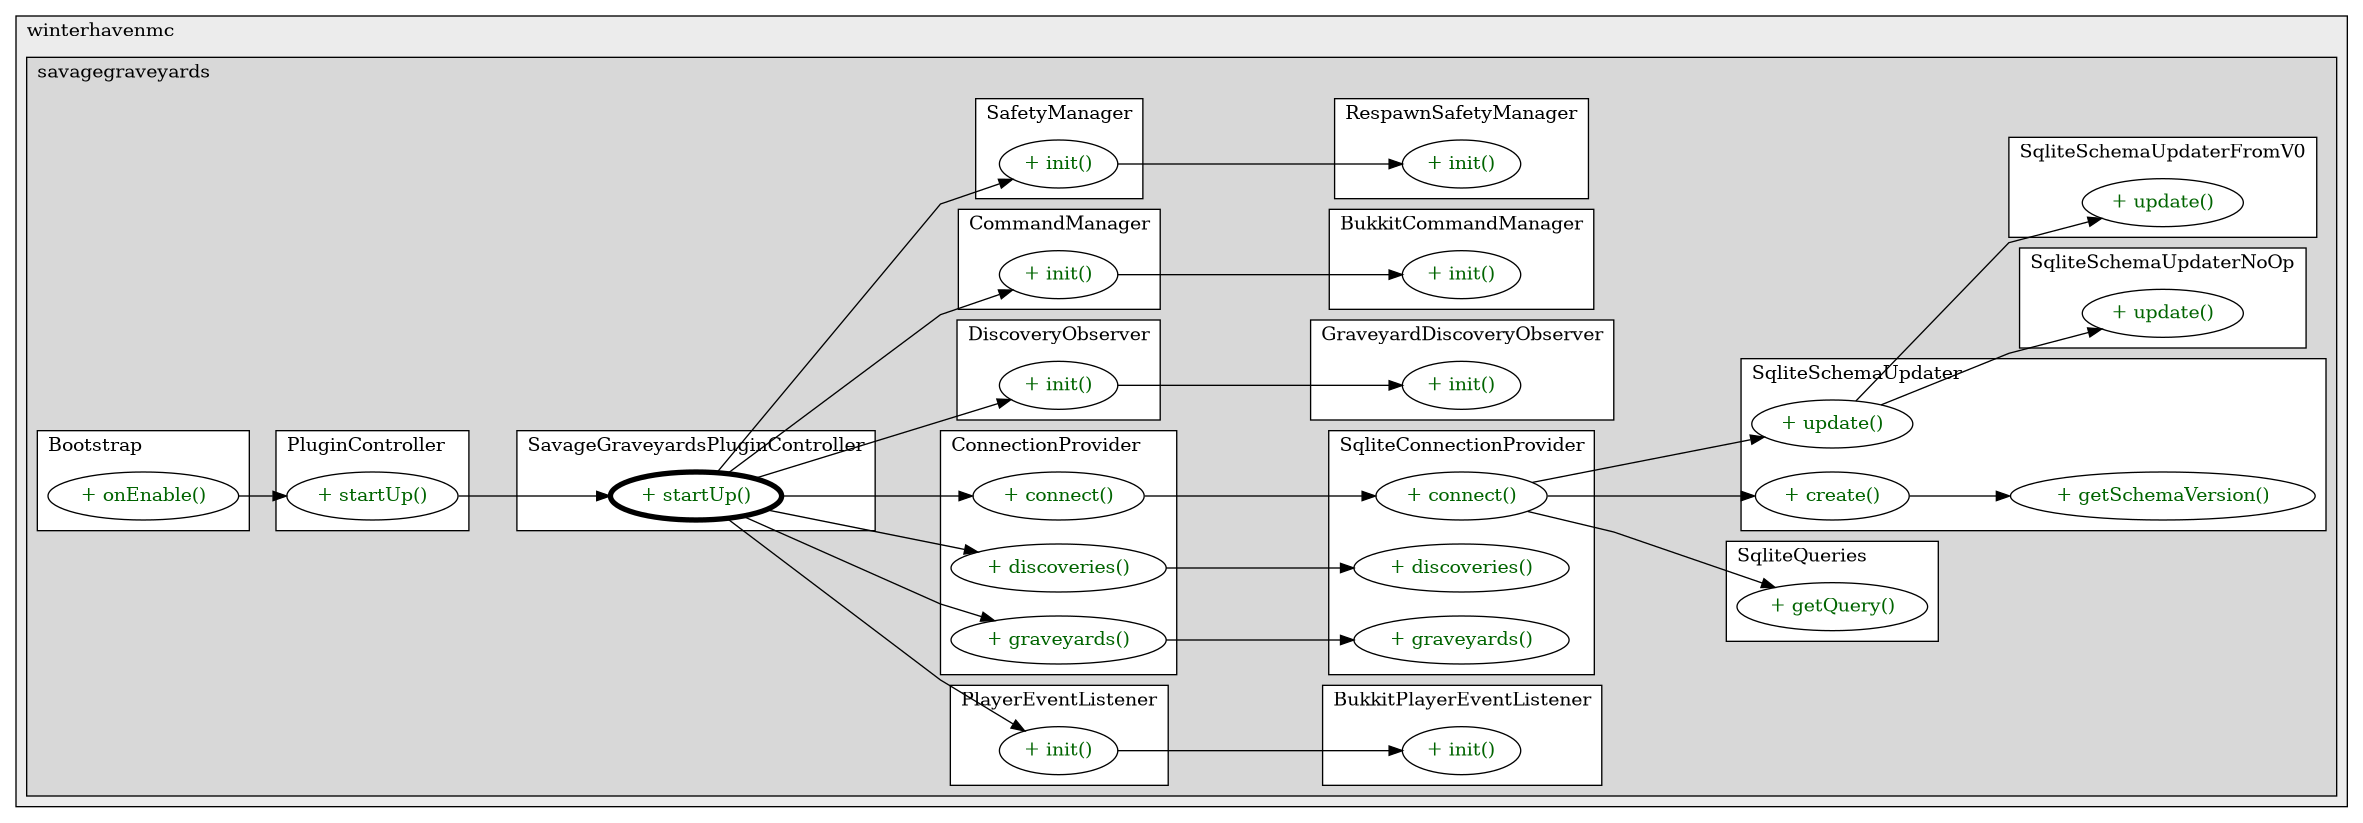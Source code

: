 @startuml

/' diagram meta data start
config=CallConfiguration;
{
  "rootMethod": "com.winterhavenmc.savagegraveyards.core.SavageGraveyardsPluginController#startUp(JavaPlugin,ConnectionProvider,CommandManager,PlayerEventListener,DiscoveryObserver,SafetyManager)",
  "projectClassification": {
    "searchMode": "OpenProject", // OpenProject, AllProjects
    "includedProjects": "",
    "pathEndKeywords": "*.impl",
    "isClientPath": "",
    "isClientName": "",
    "isTestPath": "",
    "isTestName": "",
    "isMappingPath": "",
    "isMappingName": "",
    "isDataAccessPath": "",
    "isDataAccessName": "",
    "isDataStructurePath": "",
    "isDataStructureName": "",
    "isInterfaceStructuresPath": "",
    "isInterfaceStructuresName": "",
    "isEntryPointPath": "",
    "isEntryPointName": "",
    "treatFinalFieldsAsMandatory": false
  },
  "graphRestriction": {
    "classPackageExcludeFilter": "",
    "classPackageIncludeFilter": "",
    "classNameExcludeFilter": "",
    "classNameIncludeFilter": "",
    "methodNameExcludeFilter": "",
    "methodNameIncludeFilter": "",
    "removeByInheritance": "", // inheritance/annotation based filtering is done in a second step
    "removeByAnnotation": "",
    "removeByClassPackage": "", // cleanup the graph after inheritance/annotation based filtering is done
    "removeByClassName": "",
    "cutMappings": false,
    "cutEnum": true,
    "cutTests": true,
    "cutClient": true,
    "cutDataAccess": true,
    "cutInterfaceStructures": true,
    "cutDataStructures": true,
    "cutGetterAndSetter": true,
    "cutConstructors": true
  },
  "graphTraversal": {
    "forwardDepth": 4,
    "backwardDepth": 3,
    "classPackageExcludeFilter": "",
    "classPackageIncludeFilter": "",
    "classNameExcludeFilter": "",
    "classNameIncludeFilter": "",
    "methodNameExcludeFilter": "",
    "methodNameIncludeFilter": "",
    "hideMappings": false,
    "hideDataStructures": false,
    "hidePrivateMethods": true,
    "hideInterfaceCalls": false, // indirection: implementation -> interface (is hidden) -> implementation
    "onlyShowApplicationEntryPoints": false, // root node is included
    "useMethodCallsForStructureDiagram": "ForwardOnly" // ForwardOnly, BothDirections, No
  },
  "details": {
    "aggregation": "GroupByClass", // ByClass, GroupByClass, None
    "showMethodParametersTypes": false,
    "showMethodParametersNames": false,
    "showMethodReturnType": false,
    "showPackageLevels": 2,
    "showCallOrder": false,
    "edgeMode": "MethodsOnly", // TypesOnly, MethodsOnly, TypesAndMethods, MethodsAndDirectTypeUsage
    "showDetailedClassStructure": false
  },
  "rootClass": "com.winterhavenmc.savagegraveyards.core.SavageGraveyardsPluginController",
  "extensionCallbackMethod": "" // qualified.class.name#methodName - signature: public static String method(String)
}
diagram meta data end '/



digraph g {
    rankdir="LR"
    splines=polyline
    

'nodes 
subgraph cluster_1655488073 { 
   	label=winterhavenmc
	labeljust=l
	fillcolor="#ececec"
	style=filled
   
   subgraph cluster_718573502 { 
   	label=savagegraveyards
	labeljust=l
	fillcolor="#d8d8d8"
	style=filled
   
   subgraph cluster_1081048705 { 
   	label=RespawnSafetyManager
	labeljust=l
	fillcolor=white
	style=filled
   
   RespawnSafetyManager1159211330XXXinit1162431867[
	label="+ init()"
	style=filled
	fillcolor=white
	tooltip="RespawnSafetyManager

null"
	fontcolor=darkgreen
];
} 

subgraph cluster_120757199 { 
   	label=SqliteSchemaUpdaterNoOp
	labeljust=l
	fillcolor=white
	style=filled
   
   SqliteSchemaUpdaterNoOp2051509663XXXupdate0[
	label="+ update()"
	style=filled
	fillcolor=white
	tooltip="SqliteSchemaUpdaterNoOp

null"
	fontcolor=darkgreen
];
} 

subgraph cluster_1226219125 { 
   	label=BukkitCommandManager
	labeljust=l
	fillcolor=white
	style=filled
   
   BukkitCommandManager578027687XXXinit1491521315[
	label="+ init()"
	style=filled
	fillcolor=white
	tooltip="BukkitCommandManager

null"
	fontcolor=darkgreen
];
} 

subgraph cluster_1253292838 { 
   	label=SqliteQueries
	labeljust=l
	fillcolor=white
	style=filled
   
   SqliteQueries1287084334XXXgetQuery1808118735[
	label="+ getQuery()"
	style=filled
	fillcolor=white
	tooltip="SqliteQueries

null"
	fontcolor=darkgreen
];
} 

subgraph cluster_1340606838 { 
   	label=SavageGraveyardsPluginController
	labeljust=l
	fillcolor=white
	style=filled
   
   SavageGraveyardsPluginController1876166622XXXstartUp489187328[
	label="+ startUp()"
	style=filled
	fillcolor=white
	tooltip="SavageGraveyardsPluginController

null"
	penwidth=4
	fontcolor=darkgreen
];
} 

subgraph cluster_1375568110 { 
   	label=Bootstrap
	labeljust=l
	fillcolor=white
	style=filled
   
   Bootstrap520637518XXXonEnable0[
	label="+ onEnable()"
	style=filled
	fillcolor=white
	tooltip="Bootstrap

null"
	fontcolor=darkgreen
];
} 

subgraph cluster_2078381358 { 
   	label=PlayerEventListener
	labeljust=l
	fillcolor=white
	style=filled
   
   PlayerEventListener642410157XXXinit1577881466[
	label="+ init()"
	style=filled
	fillcolor=white
	tooltip="PlayerEventListener

null"
	fontcolor=darkgreen
];
} 

subgraph cluster_308860749 { 
   	label=SqliteSchemaUpdaterFromV0
	labeljust=l
	fillcolor=white
	style=filled
   
   SqliteSchemaUpdaterFromV02051509663XXXupdate0[
	label="+ update()"
	style=filled
	fillcolor=white
	tooltip="SqliteSchemaUpdaterFromV0

null"
	fontcolor=darkgreen
];
} 

subgraph cluster_31350265 { 
   	label=BukkitPlayerEventListener
	labeljust=l
	fillcolor=white
	style=filled
   
   BukkitPlayerEventListener395421368XXXinit1577881466[
	label="+ init()"
	style=filled
	fillcolor=white
	tooltip="BukkitPlayerEventListener

null"
	fontcolor=darkgreen
];
} 

subgraph cluster_336641739 { 
   	label=GraveyardDiscoveryObserver
	labeljust=l
	fillcolor=white
	style=filled
   
   GraveyardDiscoveryObserver776919744XXXinit66954439[
	label="+ init()"
	style=filled
	fillcolor=white
	tooltip="GraveyardDiscoveryObserver

null"
	fontcolor=darkgreen
];
} 

subgraph cluster_40209659 { 
   	label=SqliteConnectionProvider
	labeljust=l
	fillcolor=white
	style=filled
   
   SqliteConnectionProvider1287084334XXXconnect0[
	label="+ connect()"
	style=filled
	fillcolor=white
	tooltip="SqliteConnectionProvider

&#10;	  Initialize datastore&#10;	 "
	fontcolor=darkgreen
];

SqliteConnectionProvider1287084334XXXdiscoveries0[
	label="+ discoveries()"
	style=filled
	fillcolor=white
	tooltip="SqliteConnectionProvider

&#10;	  Get instance of DiscoveryRepository&#10;	 &#10;	  @return {@link DiscoveryRepository}&#10;	 "
	fontcolor=darkgreen
];

SqliteConnectionProvider1287084334XXXgraveyards0[
	label="+ graveyards()"
	style=filled
	fillcolor=white
	tooltip="SqliteConnectionProvider

&#10;	  Get instance of GraveyardRepository&#10;	 &#10;	  @return {@link GraveyardRepository}&#10;	 "
	fontcolor=darkgreen
];
} 

subgraph cluster_582128466 { 
   	label=ConnectionProvider
	labeljust=l
	fillcolor=white
	style=filled
   
   ConnectionProvider231410315XXXconnect0[
	label="+ connect()"
	style=filled
	fillcolor=white
	tooltip="ConnectionProvider

&#10;	  Initialize datastore&#10;	 "
	fontcolor=darkgreen
];

ConnectionProvider231410315XXXdiscoveries0[
	label="+ discoveries()"
	style=filled
	fillcolor=white
	tooltip="ConnectionProvider

&#10;	  Get instance of DiscoveryRepository&#10;	 &#10;	  @return {@link DiscoveryRepository}&#10;	 "
	fontcolor=darkgreen
];

ConnectionProvider231410315XXXgraveyards0[
	label="+ graveyards()"
	style=filled
	fillcolor=white
	tooltip="ConnectionProvider

&#10;	  Get instance of GraveyardRepository&#10;	 &#10;	  @return {@link GraveyardRepository}&#10;	 "
	fontcolor=darkgreen
];
} 

subgraph cluster_683359400 { 
   	label=DiscoveryObserver
	labeljust=l
	fillcolor=white
	style=filled
   
   DiscoveryObserver776919744XXXinit66954439[
	label="+ init()"
	style=filled
	fillcolor=white
	tooltip="DiscoveryObserver

null"
	fontcolor=darkgreen
];
} 

subgraph cluster_740776508 { 
   	label=CommandManager
	labeljust=l
	fillcolor=white
	style=filled
   
   CommandManager1969417996XXXinit1491521315[
	label="+ init()"
	style=filled
	fillcolor=white
	tooltip="CommandManager

null"
	fontcolor=darkgreen
];
} 

subgraph cluster_803066031 { 
   	label=SafetyManager
	labeljust=l
	fillcolor=white
	style=filled
   
   SafetyManager1159211330XXXinit1162431867[
	label="+ init()"
	style=filled
	fillcolor=white
	tooltip="SafetyManager

null"
	fontcolor=darkgreen
];
} 

subgraph cluster_82861217 { 
   	label=PluginController
	labeljust=l
	fillcolor=white
	style=filled
   
   PluginController1876166622XXXstartUp489187328[
	label="+ startUp()"
	style=filled
	fillcolor=white
	tooltip="PluginController

null"
	fontcolor=darkgreen
];
} 

subgraph cluster_840506353 { 
   	label=SqliteSchemaUpdater
	labeljust=l
	fillcolor=white
	style=filled
   
   SqliteSchemaUpdater2051509663XXXcreate166494955[
	label="+ create()"
	style=filled
	fillcolor=white
	tooltip="SqliteSchemaUpdater

null"
	fontcolor=darkgreen
];

SqliteSchemaUpdater2051509663XXXgetSchemaVersion627813921[
	label="+ getSchemaVersion()"
	style=filled
	fillcolor=white
	tooltip="SqliteSchemaUpdater

null"
	fontcolor=darkgreen
];

SqliteSchemaUpdater2051509663XXXupdate0[
	label="+ update()"
	style=filled
	fillcolor=white
	tooltip="SqliteSchemaUpdater

null"
	fontcolor=darkgreen
];
} 
} 
} 

'edges    
Bootstrap520637518XXXonEnable0 -> PluginController1876166622XXXstartUp489187328;
CommandManager1969417996XXXinit1491521315 -> BukkitCommandManager578027687XXXinit1491521315;
ConnectionProvider231410315XXXconnect0 -> SqliteConnectionProvider1287084334XXXconnect0;
ConnectionProvider231410315XXXdiscoveries0 -> SqliteConnectionProvider1287084334XXXdiscoveries0;
ConnectionProvider231410315XXXgraveyards0 -> SqliteConnectionProvider1287084334XXXgraveyards0;
DiscoveryObserver776919744XXXinit66954439 -> GraveyardDiscoveryObserver776919744XXXinit66954439;
PlayerEventListener642410157XXXinit1577881466 -> BukkitPlayerEventListener395421368XXXinit1577881466;
PluginController1876166622XXXstartUp489187328 -> SavageGraveyardsPluginController1876166622XXXstartUp489187328;
SafetyManager1159211330XXXinit1162431867 -> RespawnSafetyManager1159211330XXXinit1162431867;
SavageGraveyardsPluginController1876166622XXXstartUp489187328 -> CommandManager1969417996XXXinit1491521315;
SavageGraveyardsPluginController1876166622XXXstartUp489187328 -> ConnectionProvider231410315XXXconnect0;
SavageGraveyardsPluginController1876166622XXXstartUp489187328 -> ConnectionProvider231410315XXXdiscoveries0;
SavageGraveyardsPluginController1876166622XXXstartUp489187328 -> ConnectionProvider231410315XXXgraveyards0;
SavageGraveyardsPluginController1876166622XXXstartUp489187328 -> DiscoveryObserver776919744XXXinit66954439;
SavageGraveyardsPluginController1876166622XXXstartUp489187328 -> PlayerEventListener642410157XXXinit1577881466;
SavageGraveyardsPluginController1876166622XXXstartUp489187328 -> SafetyManager1159211330XXXinit1162431867;
SqliteConnectionProvider1287084334XXXconnect0 -> SqliteQueries1287084334XXXgetQuery1808118735;
SqliteConnectionProvider1287084334XXXconnect0 -> SqliteSchemaUpdater2051509663XXXcreate166494955;
SqliteConnectionProvider1287084334XXXconnect0 -> SqliteSchemaUpdater2051509663XXXupdate0;
SqliteSchemaUpdater2051509663XXXcreate166494955 -> SqliteSchemaUpdater2051509663XXXgetSchemaVersion627813921;
SqliteSchemaUpdater2051509663XXXupdate0 -> SqliteSchemaUpdaterFromV02051509663XXXupdate0;
SqliteSchemaUpdater2051509663XXXupdate0 -> SqliteSchemaUpdaterNoOp2051509663XXXupdate0;
    
}
@enduml